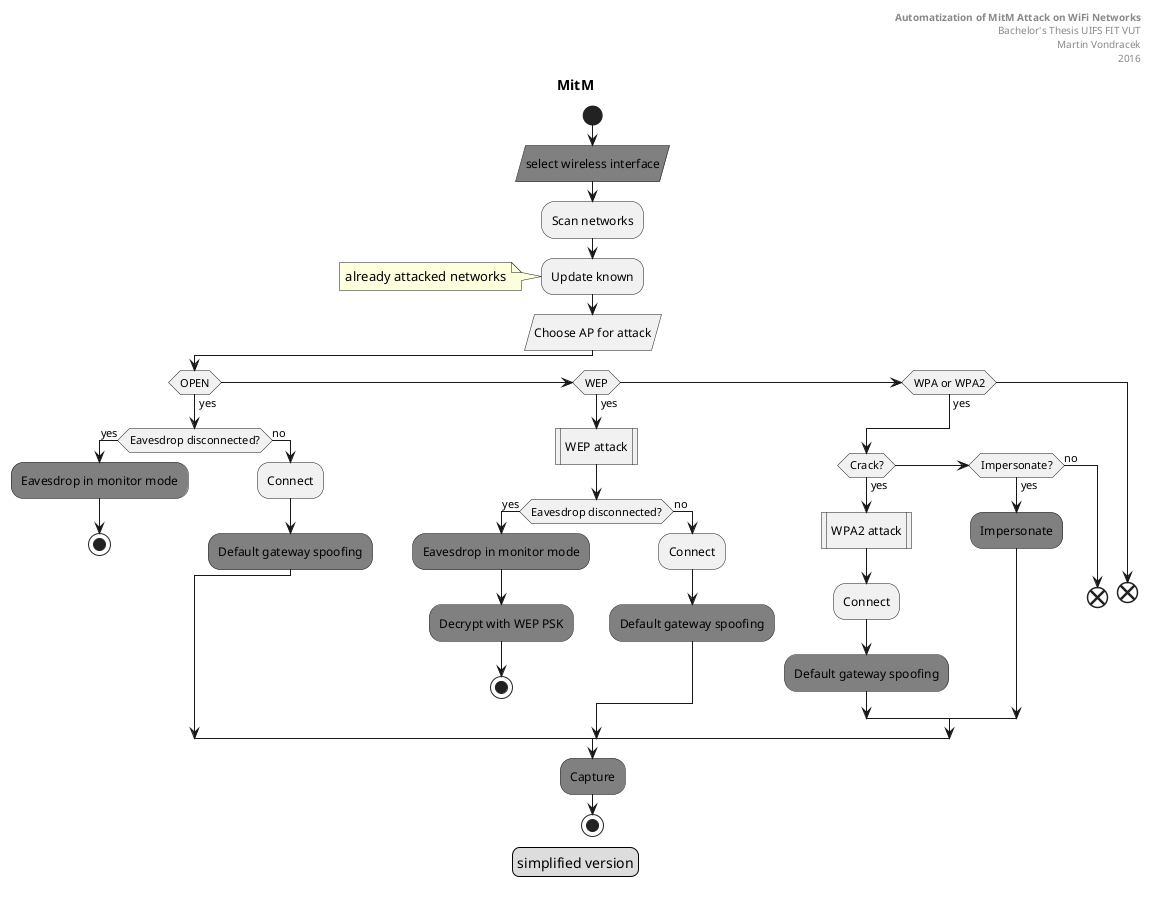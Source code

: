 @startuml
title MitM
header
**Automatization of MitM Attack on WiFi Networks**
Bachelor's Thesis UIFS FIT VUT
Martin Vondracek
2016
end header
legend
simplified version
end legend

start

#Grey:select wireless interface/


:Scan networks;
:Update known;
note: already attacked networks
:Choose AP for attack/

if (OPEN) then (yes)
    if (Eavesdrop disconnected?) then (yes)
        #Grey:Eavesdrop in monitor mode;
        stop
    else (no)
        :Connect;
        #Grey:Default gateway spoofing;
    endif
elseif (WEP) then (yes)
    :WEP attack|
    if (Eavesdrop disconnected?) then (yes)
        #Grey:Eavesdrop in monitor mode;
        #Grey:Decrypt with WEP PSK;
        stop
    else (no)
        :Connect;
        #Grey:Default gateway spoofing;
    endif
elseif (WPA or WPA2) then (yes)

    if (Crack?) then (yes)
        :WPA2 attack|
        :Connect;
        #Grey:Default gateway spoofing;
    elseif (Impersonate?) then (yes)
        #Grey:Impersonate;
    else (no)
        end
    endif
else
    end
endif

#Grey:Capture;

stop
@enduml